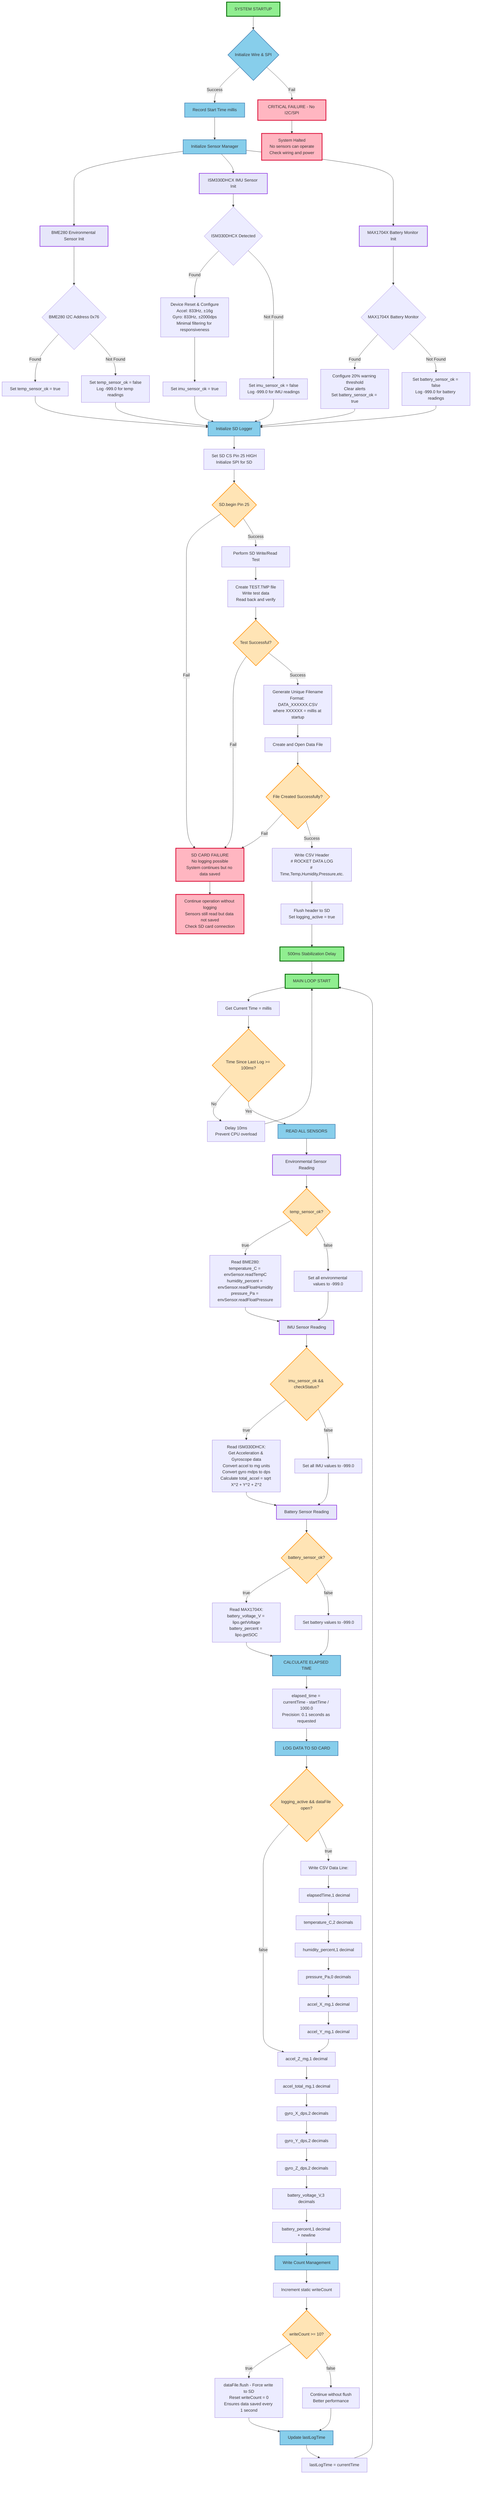 flowchart TD
    A[SYSTEM STARTUP] --> B{Initialize Wire & SPI}
    B -->|Success| C[Record Start Time millis]
    B -->|Fail| Z1[CRITICAL FAILURE - No I2C/SPI]
    
    C --> D[Initialize Sensor Manager]
    D --> D1[BME280 Environmental Sensor Init]
    D --> D2[ISM330DHCX IMU Sensor Init]
    D --> D3[MAX1704X Battery Monitor Init]
    
    D1 --> D1A{BME280 I2C Address 0x76}
    D1A -->|Found| D1B[Set temp_sensor_ok = true]
    D1A -->|Not Found| D1C[Set temp_sensor_ok = false<br/>Log -999.0 for temp readings]
    
    D2 --> D2A{ISM330DHCX Detected}
    D2A -->|Found| D2B[Device Reset & Configure<br/>Accel: 833Hz, ±16g<br/>Gyro: 833Hz, ±2000dps<br/>Minimal filtering for responsiveness]
    D2A -->|Not Found| D2C[Set imu_sensor_ok = false<br/>Log -999.0 for IMU readings]
    D2B --> D2D[Set imu_sensor_ok = true]
    
    D3 --> D3A{MAX1704X Battery Monitor}
    D3A -->|Found| D3B[Configure 20% warning threshold<br/>Clear alerts<br/>Set battery_sensor_ok = true]
    D3A -->|Not Found| D3C[Set battery_sensor_ok = false<br/>Log -999.0 for battery readings]
    
    D1B --> E[Initialize SD Logger]
    D1C --> E
    D2D --> E
    D2C --> E
    D3B --> E
    D3C --> E
    
    E --> E1[Set SD CS Pin 25 HIGH<br/>Initialize SPI for SD]
    E1 --> E2{SD.begin Pin 25}
    E2 -->|Fail| Z2[SD CARD FAILURE<br/>No logging possible<br/>System continues but no data saved]
    E2 -->|Success| E3[Perform SD Write/Read Test]
    
    E3 --> E3A[Create TEST.TMP file<br/>Write test data<br/>Read back and verify]
    E3A --> E3B{Test Successful?}
    E3B -->|Fail| Z2
    E3B -->|Success| E4[Generate Unique Filename<br/>Format: DATA_XXXXXX.CSV<br/>where XXXXXX = millis at startup]
    
    E4 --> E5[Create and Open Data File]
    E5 --> E5A{File Created Successfully?}
    E5A -->|Fail| Z2
    E5A -->|Success| E6[Write CSV Header<br/># ROCKET DATA LOG<br/># Time,Temp,Humidity,Pressure,etc.]
    E6 --> E7[Flush header to SD<br/>Set logging_active = true]
    
    E7 --> F[500ms Stabilization Delay]
    F --> G[MAIN LOOP START]
    
    G --> H[Get Current Time = millis]
    H --> I{Time Since Last Log >= 100ms?}
    I -->|No| I1[Delay 10ms<br/>Prevent CPU overload]
    I1 --> G
    I -->|Yes| J[READ ALL SENSORS]
    
    J --> J1[Environmental Sensor Reading]
    J1 --> J1A{temp_sensor_ok?}
    J1A -->|true| J1B[Read BME280:<br/>temperature_C = envSensor.readTempC<br/>humidity_percent = envSensor.readFloatHumidity<br/>pressure_Pa = envSensor.readFloatPressure]
    J1A -->|false| J1C[Set all environmental values to -999.0]
    
    J1B --> J2[IMU Sensor Reading]
    J1C --> J2
    J2 --> J2A{imu_sensor_ok && checkStatus?}
    J2A -->|true| J2B[Read ISM330DHCX:<br/>Get Acceleration & Gyroscope data<br/>Convert accel to mg units<br/>Convert gyro mdps to dps<br/>Calculate total_accel = sqrt X^2 + Y^2 + Z^2]
    J2A -->|false| J2C[Set all IMU values to -999.0]
    
    J2B --> J3[Battery Sensor Reading]
    J2C --> J3
    J3 --> J3A{battery_sensor_ok?}
    J3A -->|true| J3B[Read MAX1704X:<br/>battery_voltage_V = lipo.getVoltage<br/>battery_percent = lipo.getSOC]
    J3A -->|false| J3C[Set battery values to -999.0]
    
    J3B --> K[CALCULATE ELAPSED TIME]
    J3C --> K
    K --> K1[elapsed_time = currentTime - startTime / 1000.0<br/>Precision: 0.1 seconds as requested]
    
    K1 --> L[LOG DATA TO SD CARD]
    L --> L1{logging_active && dataFile open?}
    L1 -->|false| L9[Skip logging - continue loop]
    L1 -->|true| L2[Write CSV Data Line:]
    
    L2 --> L3[elapsedTime,1 decimal]
    L3 --> L4[temperature_C,2 decimals]
    L4 --> L5[humidity_percent,1 decimal]
    L5 --> L6[pressure_Pa,0 decimals]
    L6 --> L7[accel_X_mg,1 decimal]
    L7 --> L8[accel_Y_mg,1 decimal]
    L8 --> L9[accel_Z_mg,1 decimal]
    L9 --> L10[accel_total_mg,1 decimal]
    L10 --> L11[gyro_X_dps,2 decimals]
    L11 --> L12[gyro_Y_dps,2 decimals]
    L12 --> L13[gyro_Z_dps,2 decimals]
    L13 --> L14[battery_voltage_V,3 decimals]
    L14 --> L15[battery_percent,1 decimal + newline]
    
    L15 --> M[Write Count Management]
    M --> M1[Increment static writeCount]
    M1 --> M2{writeCount >= 10?}
    M2 -->|true| M3[dataFile.flush - Force write to SD<br/>Reset writeCount = 0<br/>Ensures data saved every 1 second]
    M2 -->|false| M4[Continue without flush<br/>Better performance]
    
    M3 --> N[Update lastLogTime]
    M4 --> N
    N --> N1[lastLogTime = currentTime]
    N1 --> G
    
    %% Error States
    Z1 --> Z1A[System Halted<br/>No sensors can operate<br/>Check wiring and power]
    Z2 --> Z2A[Continue operation without logging<br/>Sensors still read but data not saved<br/>Check SD card connection]
    
    %% Styling
    classDef startEnd fill:#90EE90,stroke:#006400,stroke-width:3px
    classDef process fill:#87CEEB,stroke:#4682B4,stroke-width:2px
    classDef decision fill:#FFE4B5,stroke:#FF8C00,stroke-width:2px
    classDef error fill:#FFB6C1,stroke:#DC143C,stroke-width:3px
    classDef sensor fill:#E6E6FA,stroke:#8A2BE2,stroke-width:2px
    
    class A,F,G startEnd
    class B,C,D,E,J,K,L,M,N process
    class I,J1A,J2A,J3A,L1,M2,E2,E3B,E5A decision
    class Z1,Z2,Z1A,Z2A error
    class D1,D2,D3,J1,J2,J3 sensor